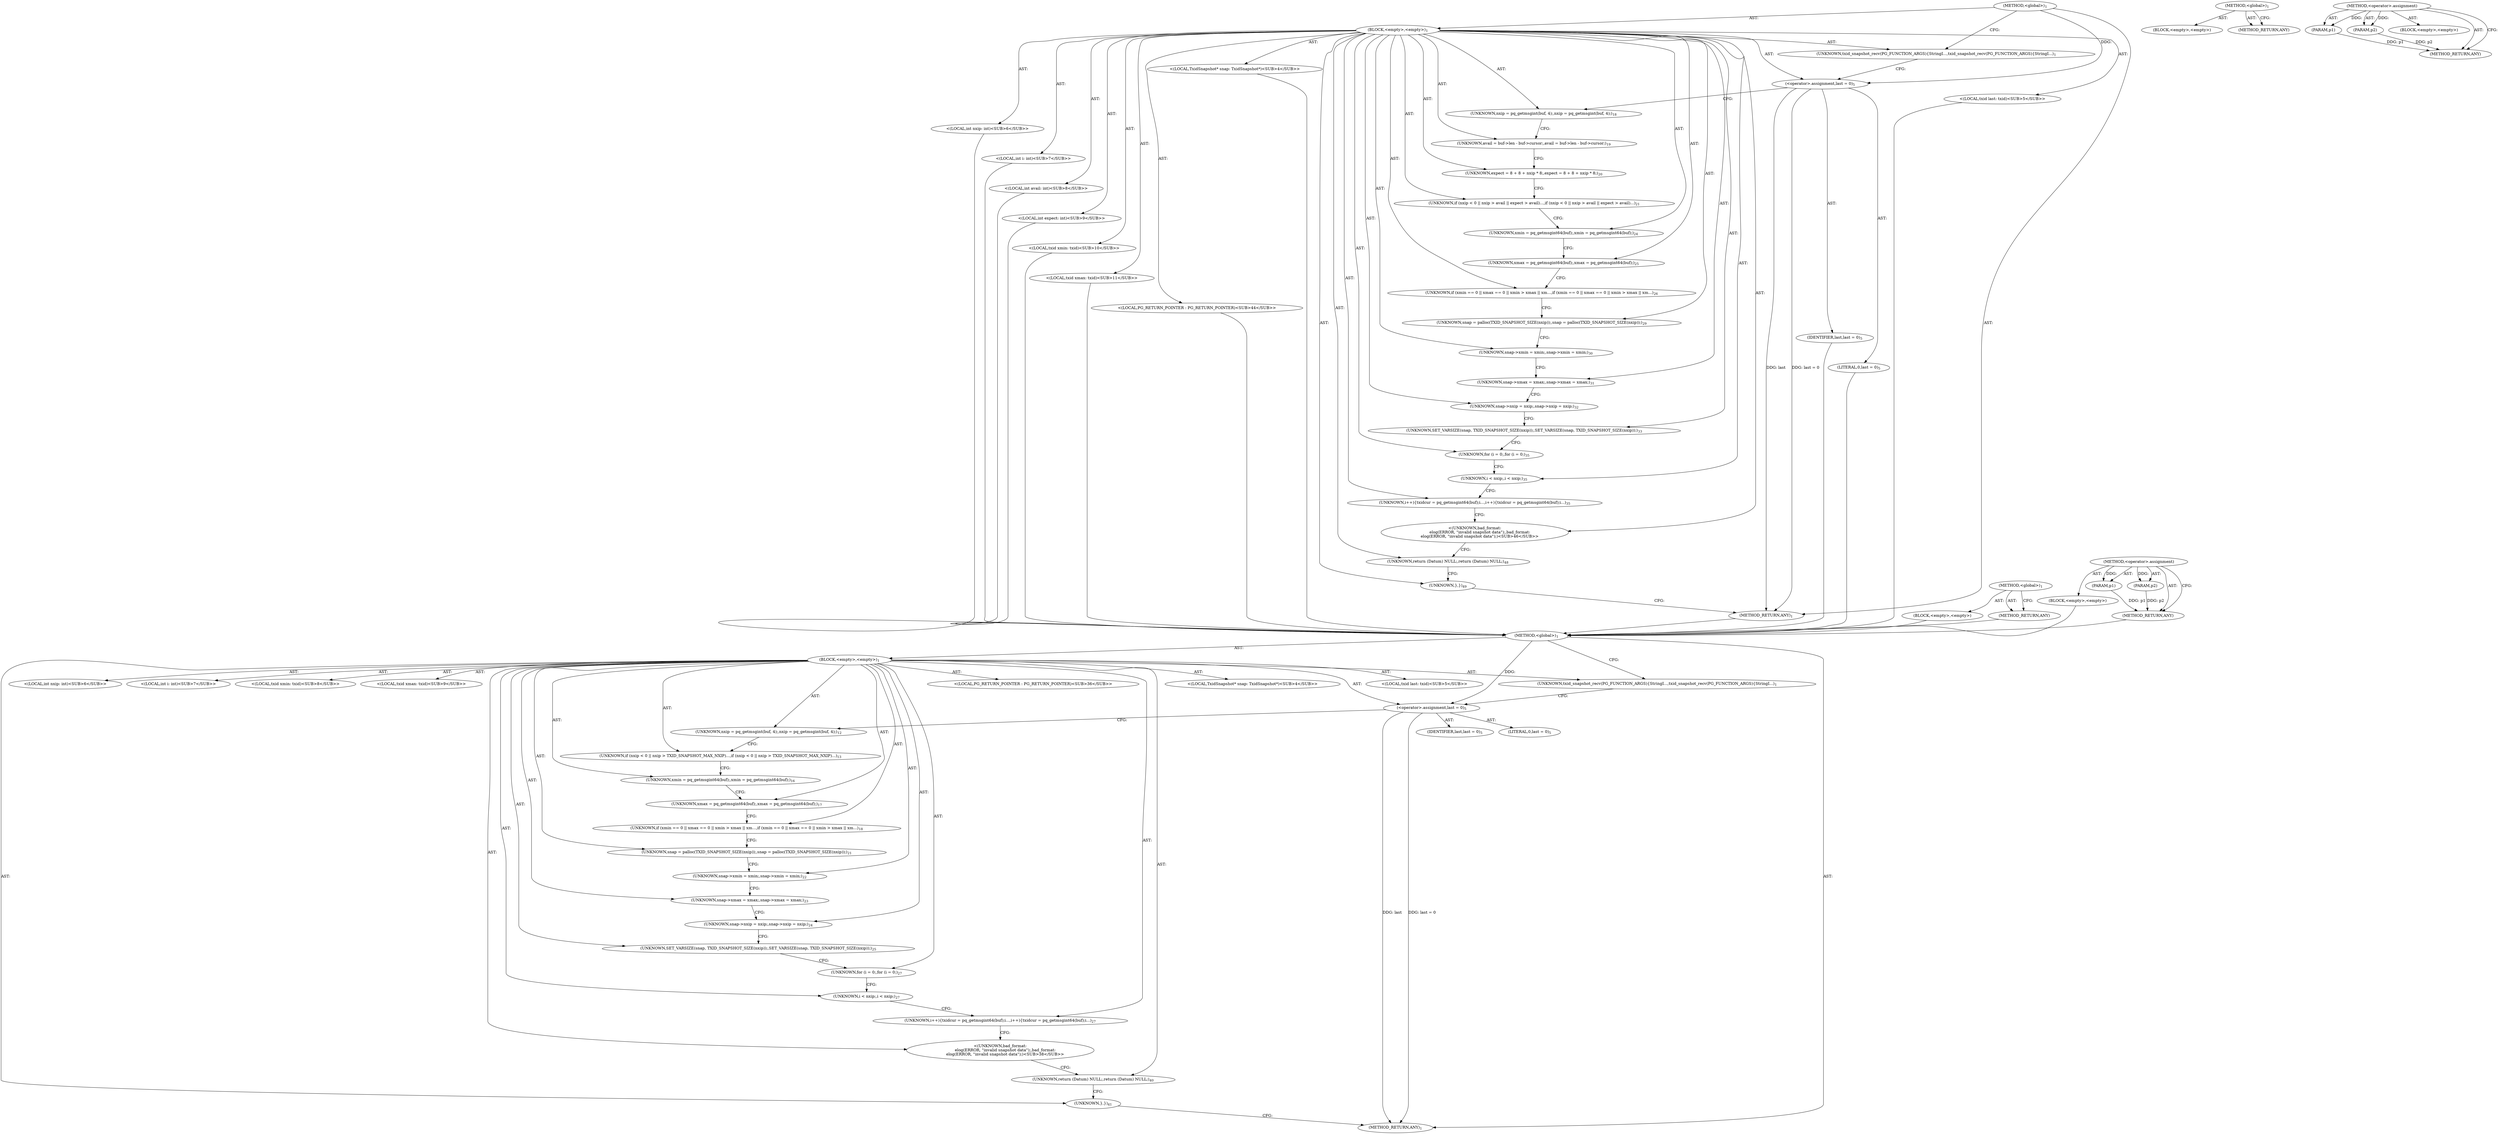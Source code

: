 digraph "&lt;operator&gt;.assignment" {
vulnerable_6 [label=<(METHOD,&lt;global&gt;)<SUB>1</SUB>>];
vulnerable_7 [label=<(BLOCK,&lt;empty&gt;,&lt;empty&gt;)<SUB>1</SUB>>];
vulnerable_8 [label=<(UNKNOWN,txid_snapshot_recv(PG_FUNCTION_ARGS)
{
	StringI...,txid_snapshot_recv(PG_FUNCTION_ARGS)
{
	StringI...)<SUB>1</SUB>>];
vulnerable_9 [label="<(LOCAL,TxidSnapshot* snap: TxidSnapshot*)<SUB>4</SUB>>"];
vulnerable_10 [label="<(LOCAL,txid last: txid)<SUB>5</SUB>>"];
vulnerable_11 [label=<(&lt;operator&gt;.assignment,last = 0)<SUB>5</SUB>>];
vulnerable_12 [label=<(IDENTIFIER,last,last = 0)<SUB>5</SUB>>];
vulnerable_13 [label=<(LITERAL,0,last = 0)<SUB>5</SUB>>];
vulnerable_14 [label="<(LOCAL,int nxip: int)<SUB>6</SUB>>"];
vulnerable_15 [label="<(LOCAL,int i: int)<SUB>7</SUB>>"];
vulnerable_16 [label="<(LOCAL,int avail: int)<SUB>8</SUB>>"];
vulnerable_17 [label="<(LOCAL,int expect: int)<SUB>9</SUB>>"];
vulnerable_18 [label="<(LOCAL,txid xmin: txid)<SUB>10</SUB>>"];
vulnerable_19 [label="<(LOCAL,txid xmax: txid)<SUB>11</SUB>>"];
vulnerable_20 [label=<(UNKNOWN,nxip = pq_getmsgint(buf, 4);,nxip = pq_getmsgint(buf, 4);)<SUB>18</SUB>>];
vulnerable_21 [label=<(UNKNOWN,avail = buf-&gt;len - buf-&gt;cursor;,avail = buf-&gt;len - buf-&gt;cursor;)<SUB>19</SUB>>];
vulnerable_22 [label=<(UNKNOWN,expect = 8 + 8 + nxip * 8;,expect = 8 + 8 + nxip * 8;)<SUB>20</SUB>>];
vulnerable_23 [label=<(UNKNOWN,if (nxip &lt; 0 || nxip &gt; avail || expect &gt; avail)...,if (nxip &lt; 0 || nxip &gt; avail || expect &gt; avail)...)<SUB>21</SUB>>];
vulnerable_24 [label=<(UNKNOWN,xmin = pq_getmsgint64(buf);,xmin = pq_getmsgint64(buf);)<SUB>24</SUB>>];
vulnerable_25 [label=<(UNKNOWN,xmax = pq_getmsgint64(buf);,xmax = pq_getmsgint64(buf);)<SUB>25</SUB>>];
vulnerable_26 [label=<(UNKNOWN,if (xmin == 0 || xmax == 0 || xmin &gt; xmax || xm...,if (xmin == 0 || xmax == 0 || xmin &gt; xmax || xm...)<SUB>26</SUB>>];
vulnerable_27 [label=<(UNKNOWN,snap = palloc(TXID_SNAPSHOT_SIZE(nxip));,snap = palloc(TXID_SNAPSHOT_SIZE(nxip));)<SUB>29</SUB>>];
vulnerable_28 [label=<(UNKNOWN,snap-&gt;xmin = xmin;,snap-&gt;xmin = xmin;)<SUB>30</SUB>>];
vulnerable_29 [label=<(UNKNOWN,snap-&gt;xmax = xmax;,snap-&gt;xmax = xmax;)<SUB>31</SUB>>];
vulnerable_30 [label=<(UNKNOWN,snap-&gt;nxip = nxip;,snap-&gt;nxip = nxip;)<SUB>32</SUB>>];
vulnerable_31 [label=<(UNKNOWN,SET_VARSIZE(snap, TXID_SNAPSHOT_SIZE(nxip));,SET_VARSIZE(snap, TXID_SNAPSHOT_SIZE(nxip));)<SUB>33</SUB>>];
vulnerable_32 [label=<(UNKNOWN,for (i = 0;,for (i = 0;)<SUB>35</SUB>>];
vulnerable_33 [label=<(UNKNOWN,i &lt; nxip;,i &lt; nxip;)<SUB>35</SUB>>];
vulnerable_34 [label=<(UNKNOWN,i++)
	{
		txid		cur = pq_getmsgint64(buf);

		i...,i++)
	{
		txid		cur = pq_getmsgint64(buf);

		i...)<SUB>35</SUB>>];
vulnerable_35 [label="<(LOCAL,PG_RETURN_POINTER : PG_RETURN_POINTER)<SUB>44</SUB>>"];
vulnerable_36 [label="<(UNKNOWN,bad_format:
	elog(ERROR, &quot;invalid snapshot data&quot;);,bad_format:
	elog(ERROR, &quot;invalid snapshot data&quot;);)<SUB>46</SUB>>"];
vulnerable_37 [label=<(UNKNOWN,return (Datum) NULL;,return (Datum) NULL;)<SUB>48</SUB>>];
vulnerable_38 [label=<(UNKNOWN,},})<SUB>49</SUB>>];
vulnerable_39 [label=<(METHOD_RETURN,ANY)<SUB>1</SUB>>];
vulnerable_52 [label=<(METHOD,&lt;global&gt;)<SUB>1</SUB>>];
vulnerable_53 [label=<(BLOCK,&lt;empty&gt;,&lt;empty&gt;)>];
vulnerable_54 [label=<(METHOD_RETURN,ANY)>];
vulnerable_58 [label=<(METHOD,&lt;operator&gt;.assignment)>];
vulnerable_59 [label=<(PARAM,p1)>];
vulnerable_60 [label=<(PARAM,p2)>];
vulnerable_61 [label=<(BLOCK,&lt;empty&gt;,&lt;empty&gt;)>];
vulnerable_62 [label=<(METHOD_RETURN,ANY)>];
fixed_6 [label=<(METHOD,&lt;global&gt;)<SUB>1</SUB>>];
fixed_7 [label=<(BLOCK,&lt;empty&gt;,&lt;empty&gt;)<SUB>1</SUB>>];
fixed_8 [label=<(UNKNOWN,txid_snapshot_recv(PG_FUNCTION_ARGS)
{
	StringI...,txid_snapshot_recv(PG_FUNCTION_ARGS)
{
	StringI...)<SUB>1</SUB>>];
fixed_9 [label="<(LOCAL,TxidSnapshot* snap: TxidSnapshot*)<SUB>4</SUB>>"];
fixed_10 [label="<(LOCAL,txid last: txid)<SUB>5</SUB>>"];
fixed_11 [label=<(&lt;operator&gt;.assignment,last = 0)<SUB>5</SUB>>];
fixed_12 [label=<(IDENTIFIER,last,last = 0)<SUB>5</SUB>>];
fixed_13 [label=<(LITERAL,0,last = 0)<SUB>5</SUB>>];
fixed_14 [label="<(LOCAL,int nxip: int)<SUB>6</SUB>>"];
fixed_15 [label="<(LOCAL,int i: int)<SUB>7</SUB>>"];
fixed_16 [label="<(LOCAL,txid xmin: txid)<SUB>8</SUB>>"];
fixed_17 [label="<(LOCAL,txid xmax: txid)<SUB>9</SUB>>"];
fixed_18 [label=<(UNKNOWN,nxip = pq_getmsgint(buf, 4);,nxip = pq_getmsgint(buf, 4);)<SUB>12</SUB>>];
fixed_19 [label=<(UNKNOWN,if (nxip &lt; 0 || nxip &gt; TXID_SNAPSHOT_MAX_NXIP)
...,if (nxip &lt; 0 || nxip &gt; TXID_SNAPSHOT_MAX_NXIP)
...)<SUB>13</SUB>>];
fixed_20 [label=<(UNKNOWN,xmin = pq_getmsgint64(buf);,xmin = pq_getmsgint64(buf);)<SUB>16</SUB>>];
fixed_21 [label=<(UNKNOWN,xmax = pq_getmsgint64(buf);,xmax = pq_getmsgint64(buf);)<SUB>17</SUB>>];
fixed_22 [label=<(UNKNOWN,if (xmin == 0 || xmax == 0 || xmin &gt; xmax || xm...,if (xmin == 0 || xmax == 0 || xmin &gt; xmax || xm...)<SUB>18</SUB>>];
fixed_23 [label=<(UNKNOWN,snap = palloc(TXID_SNAPSHOT_SIZE(nxip));,snap = palloc(TXID_SNAPSHOT_SIZE(nxip));)<SUB>21</SUB>>];
fixed_24 [label=<(UNKNOWN,snap-&gt;xmin = xmin;,snap-&gt;xmin = xmin;)<SUB>22</SUB>>];
fixed_25 [label=<(UNKNOWN,snap-&gt;xmax = xmax;,snap-&gt;xmax = xmax;)<SUB>23</SUB>>];
fixed_26 [label=<(UNKNOWN,snap-&gt;nxip = nxip;,snap-&gt;nxip = nxip;)<SUB>24</SUB>>];
fixed_27 [label=<(UNKNOWN,SET_VARSIZE(snap, TXID_SNAPSHOT_SIZE(nxip));,SET_VARSIZE(snap, TXID_SNAPSHOT_SIZE(nxip));)<SUB>25</SUB>>];
fixed_28 [label=<(UNKNOWN,for (i = 0;,for (i = 0;)<SUB>27</SUB>>];
fixed_29 [label=<(UNKNOWN,i &lt; nxip;,i &lt; nxip;)<SUB>27</SUB>>];
fixed_30 [label=<(UNKNOWN,i++)
	{
		txid		cur = pq_getmsgint64(buf);

		i...,i++)
	{
		txid		cur = pq_getmsgint64(buf);

		i...)<SUB>27</SUB>>];
fixed_31 [label="<(LOCAL,PG_RETURN_POINTER : PG_RETURN_POINTER)<SUB>36</SUB>>"];
fixed_32 [label="<(UNKNOWN,bad_format:
	elog(ERROR, &quot;invalid snapshot data&quot;);,bad_format:
	elog(ERROR, &quot;invalid snapshot data&quot;);)<SUB>38</SUB>>"];
fixed_33 [label=<(UNKNOWN,return (Datum) NULL;,return (Datum) NULL;)<SUB>40</SUB>>];
fixed_34 [label=<(UNKNOWN,},})<SUB>41</SUB>>];
fixed_35 [label=<(METHOD_RETURN,ANY)<SUB>1</SUB>>];
fixed_48 [label=<(METHOD,&lt;global&gt;)<SUB>1</SUB>>];
fixed_49 [label=<(BLOCK,&lt;empty&gt;,&lt;empty&gt;)>];
fixed_50 [label=<(METHOD_RETURN,ANY)>];
fixed_54 [label=<(METHOD,&lt;operator&gt;.assignment)>];
fixed_55 [label=<(PARAM,p1)>];
fixed_56 [label=<(PARAM,p2)>];
fixed_57 [label=<(BLOCK,&lt;empty&gt;,&lt;empty&gt;)>];
fixed_58 [label=<(METHOD_RETURN,ANY)>];
vulnerable_6 -> vulnerable_7  [key=0, label="AST: "];
vulnerable_6 -> vulnerable_39  [key=0, label="AST: "];
vulnerable_6 -> vulnerable_8  [key=0, label="CFG: "];
vulnerable_6 -> vulnerable_11  [key=0, label="DDG: "];
vulnerable_7 -> vulnerable_8  [key=0, label="AST: "];
vulnerable_7 -> vulnerable_9  [key=0, label="AST: "];
vulnerable_7 -> vulnerable_10  [key=0, label="AST: "];
vulnerable_7 -> vulnerable_11  [key=0, label="AST: "];
vulnerable_7 -> vulnerable_14  [key=0, label="AST: "];
vulnerable_7 -> vulnerable_15  [key=0, label="AST: "];
vulnerable_7 -> vulnerable_16  [key=0, label="AST: "];
vulnerable_7 -> vulnerable_17  [key=0, label="AST: "];
vulnerable_7 -> vulnerable_18  [key=0, label="AST: "];
vulnerable_7 -> vulnerable_19  [key=0, label="AST: "];
vulnerable_7 -> vulnerable_20  [key=0, label="AST: "];
vulnerable_7 -> vulnerable_21  [key=0, label="AST: "];
vulnerable_7 -> vulnerable_22  [key=0, label="AST: "];
vulnerable_7 -> vulnerable_23  [key=0, label="AST: "];
vulnerable_7 -> vulnerable_24  [key=0, label="AST: "];
vulnerable_7 -> vulnerable_25  [key=0, label="AST: "];
vulnerable_7 -> vulnerable_26  [key=0, label="AST: "];
vulnerable_7 -> vulnerable_27  [key=0, label="AST: "];
vulnerable_7 -> vulnerable_28  [key=0, label="AST: "];
vulnerable_7 -> vulnerable_29  [key=0, label="AST: "];
vulnerable_7 -> vulnerable_30  [key=0, label="AST: "];
vulnerable_7 -> vulnerable_31  [key=0, label="AST: "];
vulnerable_7 -> vulnerable_32  [key=0, label="AST: "];
vulnerable_7 -> vulnerable_33  [key=0, label="AST: "];
vulnerable_7 -> vulnerable_34  [key=0, label="AST: "];
vulnerable_7 -> vulnerable_35  [key=0, label="AST: "];
vulnerable_7 -> vulnerable_36  [key=0, label="AST: "];
vulnerable_7 -> vulnerable_37  [key=0, label="AST: "];
vulnerable_7 -> vulnerable_38  [key=0, label="AST: "];
vulnerable_8 -> vulnerable_11  [key=0, label="CFG: "];
vulnerable_9 -> fixed_6  [key=0];
vulnerable_10 -> fixed_6  [key=0];
vulnerable_11 -> vulnerable_12  [key=0, label="AST: "];
vulnerable_11 -> vulnerable_13  [key=0, label="AST: "];
vulnerable_11 -> vulnerable_20  [key=0, label="CFG: "];
vulnerable_11 -> vulnerable_39  [key=0, label="DDG: last"];
vulnerable_11 -> vulnerable_39  [key=1, label="DDG: last = 0"];
vulnerable_12 -> fixed_6  [key=0];
vulnerable_13 -> fixed_6  [key=0];
vulnerable_14 -> fixed_6  [key=0];
vulnerable_15 -> fixed_6  [key=0];
vulnerable_16 -> fixed_6  [key=0];
vulnerable_17 -> fixed_6  [key=0];
vulnerable_18 -> fixed_6  [key=0];
vulnerable_19 -> fixed_6  [key=0];
vulnerable_20 -> vulnerable_21  [key=0, label="CFG: "];
vulnerable_21 -> vulnerable_22  [key=0, label="CFG: "];
vulnerable_22 -> vulnerable_23  [key=0, label="CFG: "];
vulnerable_23 -> vulnerable_24  [key=0, label="CFG: "];
vulnerable_24 -> vulnerable_25  [key=0, label="CFG: "];
vulnerable_25 -> vulnerable_26  [key=0, label="CFG: "];
vulnerable_26 -> vulnerable_27  [key=0, label="CFG: "];
vulnerable_27 -> vulnerable_28  [key=0, label="CFG: "];
vulnerable_28 -> vulnerable_29  [key=0, label="CFG: "];
vulnerable_29 -> vulnerable_30  [key=0, label="CFG: "];
vulnerable_30 -> vulnerable_31  [key=0, label="CFG: "];
vulnerable_31 -> vulnerable_32  [key=0, label="CFG: "];
vulnerable_32 -> vulnerable_33  [key=0, label="CFG: "];
vulnerable_33 -> vulnerable_34  [key=0, label="CFG: "];
vulnerable_34 -> vulnerable_36  [key=0, label="CFG: "];
vulnerable_35 -> fixed_6  [key=0];
vulnerable_36 -> vulnerable_37  [key=0, label="CFG: "];
vulnerable_37 -> vulnerable_38  [key=0, label="CFG: "];
vulnerable_38 -> vulnerable_39  [key=0, label="CFG: "];
vulnerable_39 -> fixed_6  [key=0];
vulnerable_52 -> vulnerable_53  [key=0, label="AST: "];
vulnerable_52 -> vulnerable_54  [key=0, label="AST: "];
vulnerable_52 -> vulnerable_54  [key=1, label="CFG: "];
vulnerable_53 -> fixed_6  [key=0];
vulnerable_54 -> fixed_6  [key=0];
vulnerable_58 -> vulnerable_59  [key=0, label="AST: "];
vulnerable_58 -> vulnerable_59  [key=1, label="DDG: "];
vulnerable_58 -> vulnerable_61  [key=0, label="AST: "];
vulnerable_58 -> vulnerable_60  [key=0, label="AST: "];
vulnerable_58 -> vulnerable_60  [key=1, label="DDG: "];
vulnerable_58 -> vulnerable_62  [key=0, label="AST: "];
vulnerable_58 -> vulnerable_62  [key=1, label="CFG: "];
vulnerable_59 -> vulnerable_62  [key=0, label="DDG: p1"];
vulnerable_60 -> vulnerable_62  [key=0, label="DDG: p2"];
vulnerable_61 -> fixed_6  [key=0];
vulnerable_62 -> fixed_6  [key=0];
fixed_6 -> fixed_7  [key=0, label="AST: "];
fixed_6 -> fixed_35  [key=0, label="AST: "];
fixed_6 -> fixed_8  [key=0, label="CFG: "];
fixed_6 -> fixed_11  [key=0, label="DDG: "];
fixed_7 -> fixed_8  [key=0, label="AST: "];
fixed_7 -> fixed_9  [key=0, label="AST: "];
fixed_7 -> fixed_10  [key=0, label="AST: "];
fixed_7 -> fixed_11  [key=0, label="AST: "];
fixed_7 -> fixed_14  [key=0, label="AST: "];
fixed_7 -> fixed_15  [key=0, label="AST: "];
fixed_7 -> fixed_16  [key=0, label="AST: "];
fixed_7 -> fixed_17  [key=0, label="AST: "];
fixed_7 -> fixed_18  [key=0, label="AST: "];
fixed_7 -> fixed_19  [key=0, label="AST: "];
fixed_7 -> fixed_20  [key=0, label="AST: "];
fixed_7 -> fixed_21  [key=0, label="AST: "];
fixed_7 -> fixed_22  [key=0, label="AST: "];
fixed_7 -> fixed_23  [key=0, label="AST: "];
fixed_7 -> fixed_24  [key=0, label="AST: "];
fixed_7 -> fixed_25  [key=0, label="AST: "];
fixed_7 -> fixed_26  [key=0, label="AST: "];
fixed_7 -> fixed_27  [key=0, label="AST: "];
fixed_7 -> fixed_28  [key=0, label="AST: "];
fixed_7 -> fixed_29  [key=0, label="AST: "];
fixed_7 -> fixed_30  [key=0, label="AST: "];
fixed_7 -> fixed_31  [key=0, label="AST: "];
fixed_7 -> fixed_32  [key=0, label="AST: "];
fixed_7 -> fixed_33  [key=0, label="AST: "];
fixed_7 -> fixed_34  [key=0, label="AST: "];
fixed_8 -> fixed_11  [key=0, label="CFG: "];
fixed_11 -> fixed_12  [key=0, label="AST: "];
fixed_11 -> fixed_13  [key=0, label="AST: "];
fixed_11 -> fixed_18  [key=0, label="CFG: "];
fixed_11 -> fixed_35  [key=0, label="DDG: last"];
fixed_11 -> fixed_35  [key=1, label="DDG: last = 0"];
fixed_18 -> fixed_19  [key=0, label="CFG: "];
fixed_19 -> fixed_20  [key=0, label="CFG: "];
fixed_20 -> fixed_21  [key=0, label="CFG: "];
fixed_21 -> fixed_22  [key=0, label="CFG: "];
fixed_22 -> fixed_23  [key=0, label="CFG: "];
fixed_23 -> fixed_24  [key=0, label="CFG: "];
fixed_24 -> fixed_25  [key=0, label="CFG: "];
fixed_25 -> fixed_26  [key=0, label="CFG: "];
fixed_26 -> fixed_27  [key=0, label="CFG: "];
fixed_27 -> fixed_28  [key=0, label="CFG: "];
fixed_28 -> fixed_29  [key=0, label="CFG: "];
fixed_29 -> fixed_30  [key=0, label="CFG: "];
fixed_30 -> fixed_32  [key=0, label="CFG: "];
fixed_32 -> fixed_33  [key=0, label="CFG: "];
fixed_33 -> fixed_34  [key=0, label="CFG: "];
fixed_34 -> fixed_35  [key=0, label="CFG: "];
fixed_48 -> fixed_49  [key=0, label="AST: "];
fixed_48 -> fixed_50  [key=0, label="AST: "];
fixed_48 -> fixed_50  [key=1, label="CFG: "];
fixed_54 -> fixed_55  [key=0, label="AST: "];
fixed_54 -> fixed_55  [key=1, label="DDG: "];
fixed_54 -> fixed_57  [key=0, label="AST: "];
fixed_54 -> fixed_56  [key=0, label="AST: "];
fixed_54 -> fixed_56  [key=1, label="DDG: "];
fixed_54 -> fixed_58  [key=0, label="AST: "];
fixed_54 -> fixed_58  [key=1, label="CFG: "];
fixed_55 -> fixed_58  [key=0, label="DDG: p1"];
fixed_56 -> fixed_58  [key=0, label="DDG: p2"];
}
